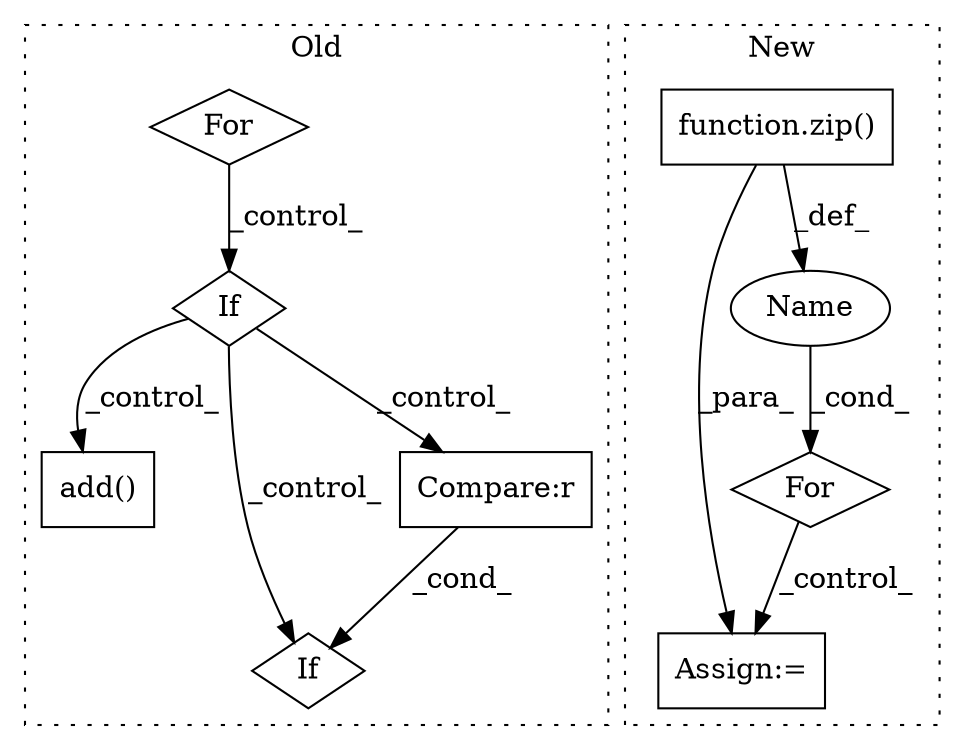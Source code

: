 digraph G {
subgraph cluster0 {
1 [label="add()" a="75" s="5533,5582" l="40,1" shape="box"];
3 [label="For" a="107" s="5285,5349" l="4,22" shape="diamond"];
5 [label="If" a="96" s="5613" l="0" shape="diamond"];
8 [label="Compare:r" a="40" s="5613" l="23" shape="box"];
9 [label="If" a="96" s="5478" l="3" shape="diamond"];
label = "Old";
style="dotted";
}
subgraph cluster1 {
2 [label="function.zip()" a="75" s="5130,5170" l="4,1" shape="box"];
4 [label="Assign:=" a="68" s="5205" l="3" shape="box"];
6 [label="For" a="107" s="5089,5171" l="4,22" shape="diamond"];
7 [label="Name" a="87" s="5113" l="13" shape="ellipse"];
label = "New";
style="dotted";
}
2 -> 4 [label="_para_"];
2 -> 7 [label="_def_"];
3 -> 9 [label="_control_"];
6 -> 4 [label="_control_"];
7 -> 6 [label="_cond_"];
8 -> 5 [label="_cond_"];
9 -> 1 [label="_control_"];
9 -> 5 [label="_control_"];
9 -> 8 [label="_control_"];
}